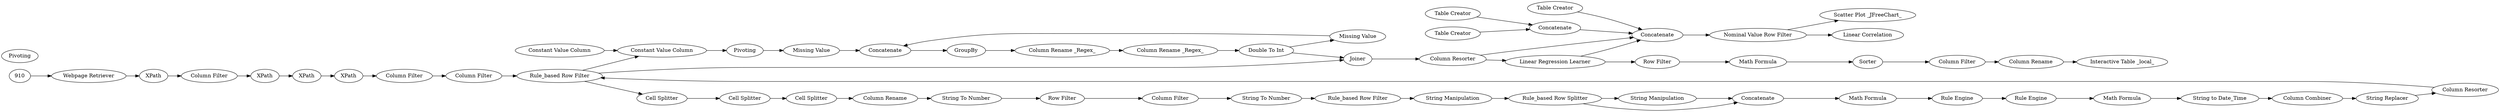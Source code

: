 digraph {
	8 [label="Constant Value Column"]
	44 [label=Pivoting]
	45 [label=Pivoting]
	46 [label="Constant Value Column"]
	47 [label=Concatenate]
	48 [label=GroupBy]
	49 [label="Missing Value"]
	50 [label="Missing Value"]
	52 [label="Column Rename _Regex_"]
	53 [label="Column Rename _Regex_"]
	54 [label="Double To Int"]
	486 [label="Column Filter"]
	491 [label=XPath]
	492 [label=XPath]
	493 [label=XPath]
	494 [label="Column Filter"]
	497 [label=XPath]
	876 [label="Column Filter"]
	36 [label="Column Combiner"]
	117 [label="Math Formula"]
	118 [label="Rule Engine"]
	119 [label="Rule Engine"]
	121 [label="Math Formula"]
	124 [label="Cell Splitter"]
	125 [label="Cell Splitter"]
	126 [label="Column Rename"]
	127 [label="String To Number"]
	128 [label="Row Filter"]
	129 [label="Cell Splitter"]
	130 [label="Column Filter"]
	131 [label="String To Number"]
	132 [label="String to Date_Time"]
	133 [label="String Replacer"]
	134 [label="Column Resorter"]
	135 [label="String Manipulation"]
	136 [label="Rule_based Row Filter"]
	137 [label="Rule_based Row Splitter"]
	138 [label="String Manipulation"]
	139 [label=Concatenate]
	885 [label="Rule_based Row Filter"]
	878 [label="Linear Regression Learner"]
	879 [label="Interactive Table _local_"]
	885 [label="Rule_based Row Filter"]
	894 [label="Regression Predictor"]
	895 [label="Column Resorter"]
	897 [label="Linear Correlation"]
	898 [label="Scatter Plot _JFreeChart_"]
	900 [label="Math Formula"]
	901 [label="Row Filter"]
	903 [label="Nominal Value Row Filter"]
	904 [label=Sorter]
	905 [label="Column Filter"]
	906 [label="Column Rename"]
	908 [label="Webpage Retriever"]
	909 [label=Joiner]
	868 [label="Table Creator"]
	870 [label="Table Creator"]
	892 [label="Table Creator"]
	893 [label=Concatenate]
	894 [label=Concatenate]
	8 -> 45
	54 -> 49
	45 -> 50
	46 -> 8
	47 -> 48
	48 -> 52
	49 -> 47
	50 -> 47
	52 -> 53
	53 -> 54
	486 -> 491
	491 -> 492
	492 -> 493
	493 -> 494
	497 -> 486
	36 -> 133
	117 -> 118
	118 -> 119
	119 -> 121
	121 -> 132
	124 -> 125
	125 -> 129
	126 -> 127
	127 -> 128
	128 -> 130
	129 -> 126
	130 -> 131
	131 -> 136
	132 -> 36
	133 -> 134
	134 -> 885
	135 -> 137
	136 -> 135
	137 -> 139
	137 -> 138
	138 -> 139
	139 -> 117
	868 -> 894
	870 -> 893
	892 -> 893
	893 -> 894
	54 -> 909
	494 -> 876
	876 -> 885
	885 -> 8
	885 -> 909
	878 -> 901
	878 -> 894
	885 -> 124
	894 -> 903
	895 -> 894
	895 -> 878
	900 -> 904
	901 -> 900
	903 -> 898
	903 -> 897
	904 -> 905
	905 -> 906
	906 -> 879
	908 -> 497
	909 -> 895
	910 -> 908
	rankdir=LR
}
